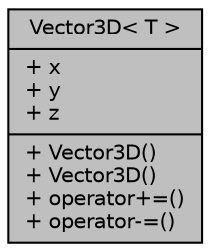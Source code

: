 digraph "Vector3D&lt; T &gt;"
{
 // INTERACTIVE_SVG=YES
 // LATEX_PDF_SIZE
  edge [fontname="Helvetica",fontsize="10",labelfontname="Helvetica",labelfontsize="10"];
  node [fontname="Helvetica",fontsize="10",shape=record];
  Node1 [label="{Vector3D\< T \>\n|+ x\l+ y\l+ z\l|+ Vector3D()\l+ Vector3D()\l+ operator+=()\l+ operator-=()\l}",height=0.2,width=0.4,color="black", fillcolor="grey75", style="filled", fontcolor="black",tooltip="Une structure template qui contient x, y, z et qui permet de les additionner facilement."];
}
